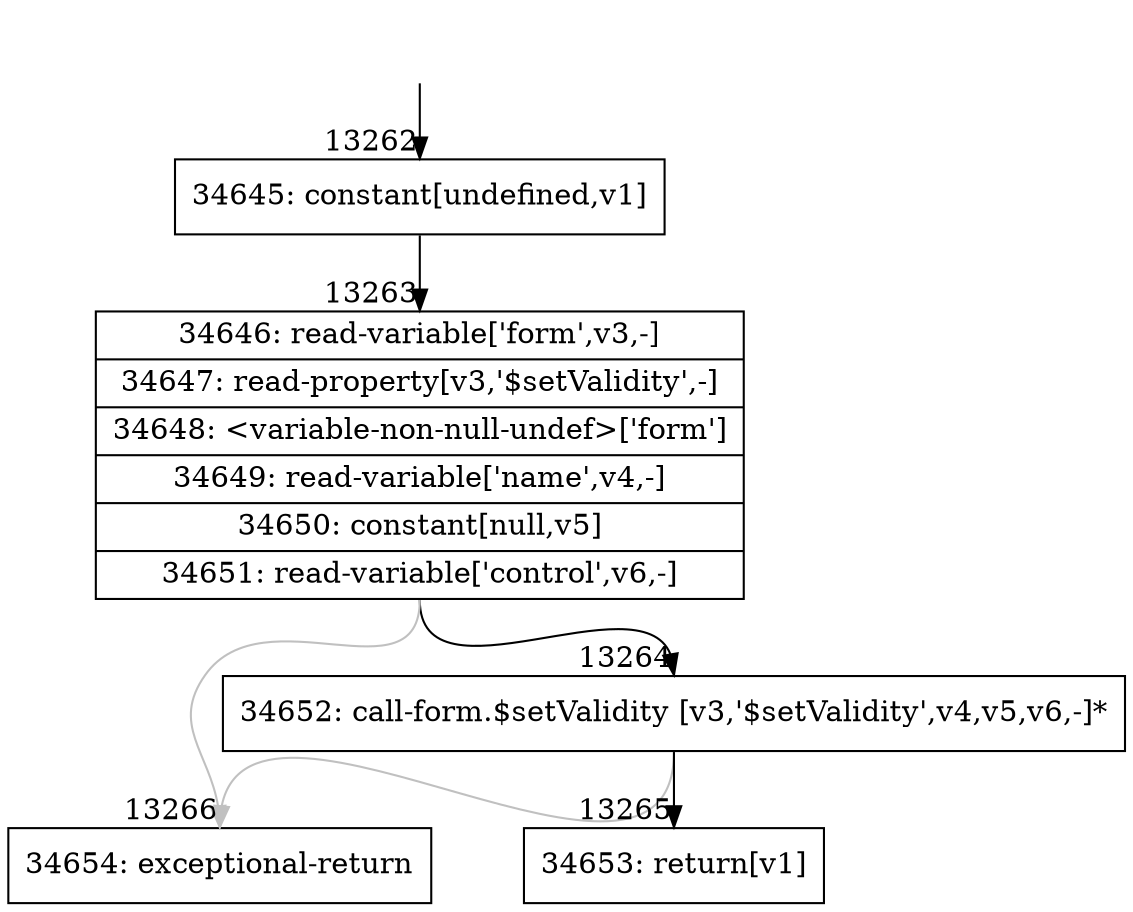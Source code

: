 digraph {
rankdir="TD"
BB_entry1031[shape=none,label=""];
BB_entry1031 -> BB13262 [tailport=s, headport=n, headlabel="    13262"]
BB13262 [shape=record label="{34645: constant[undefined,v1]}" ] 
BB13262 -> BB13263 [tailport=s, headport=n, headlabel="      13263"]
BB13263 [shape=record label="{34646: read-variable['form',v3,-]|34647: read-property[v3,'$setValidity',-]|34648: \<variable-non-null-undef\>['form']|34649: read-variable['name',v4,-]|34650: constant[null,v5]|34651: read-variable['control',v6,-]}" ] 
BB13263 -> BB13264 [tailport=s, headport=n, headlabel="      13264"]
BB13263 -> BB13266 [tailport=s, headport=n, color=gray, headlabel="      13266"]
BB13264 [shape=record label="{34652: call-form.$setValidity [v3,'$setValidity',v4,v5,v6,-]*}" ] 
BB13264 -> BB13265 [tailport=s, headport=n, headlabel="      13265"]
BB13264 -> BB13266 [tailport=s, headport=n, color=gray]
BB13265 [shape=record label="{34653: return[v1]}" ] 
BB13266 [shape=record label="{34654: exceptional-return}" ] 
//#$~ 20016
}
